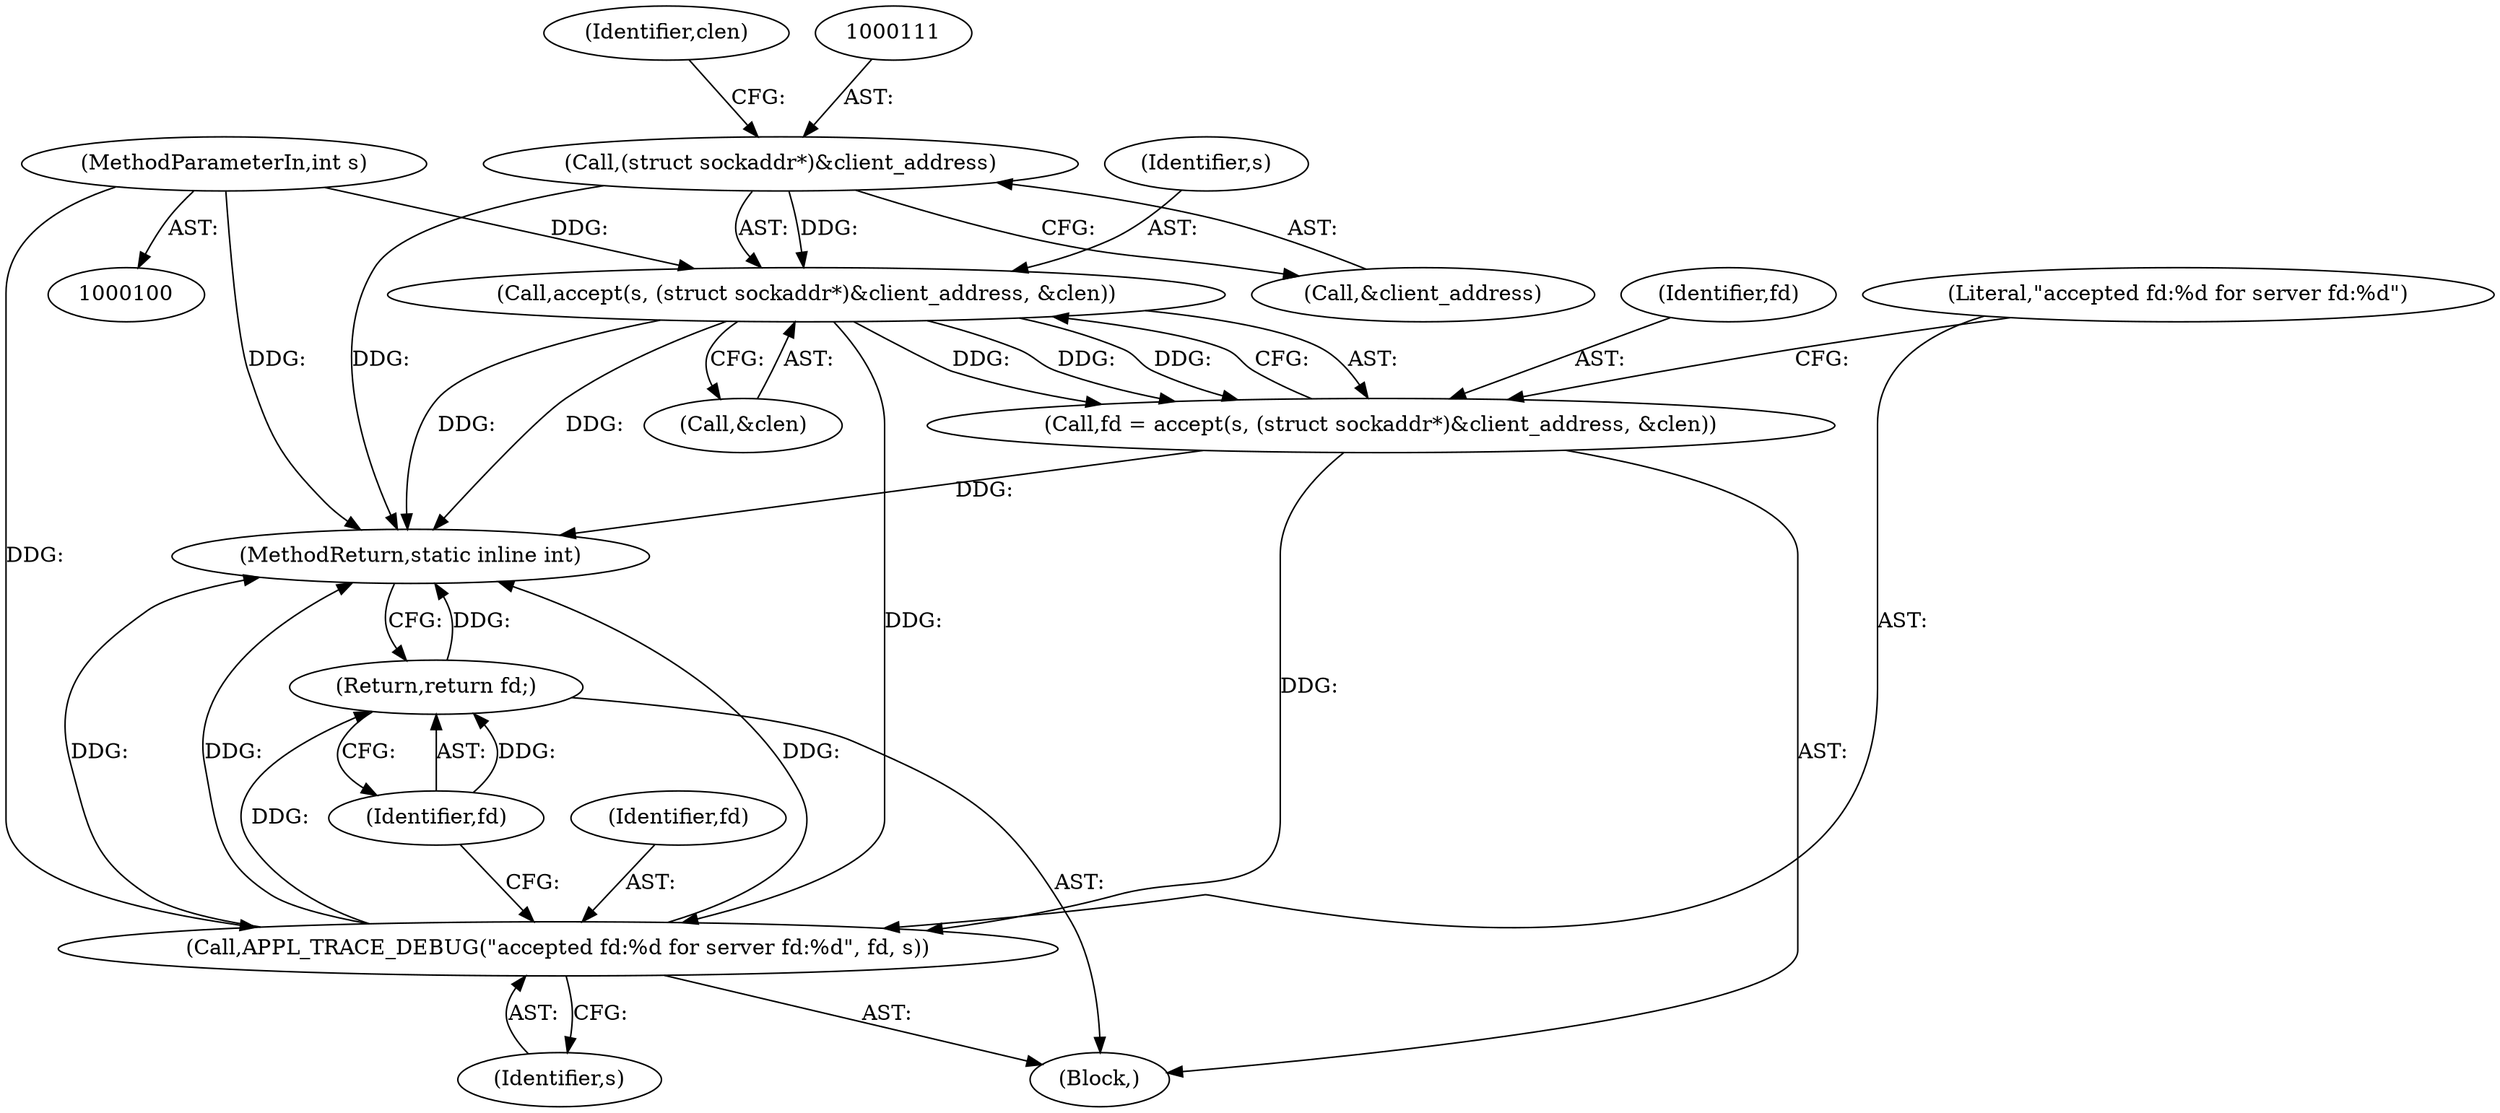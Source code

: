 digraph "1_Android_472271b153c5dc53c28beac55480a8d8434b2d5c_36@del" {
"1000108" [label="(Call,accept(s, (struct sockaddr*)&client_address, &clen))"];
"1000101" [label="(MethodParameterIn,int s)"];
"1000110" [label="(Call,(struct sockaddr*)&client_address)"];
"1000106" [label="(Call,fd = accept(s, (struct sockaddr*)&client_address, &clen))"];
"1000116" [label="(Call,APPL_TRACE_DEBUG(\"accepted fd:%d for server fd:%d\", fd, s))"];
"1000120" [label="(Return,return fd;)"];
"1000115" [label="(Identifier,clen)"];
"1000102" [label="(Block,)"];
"1000120" [label="(Return,return fd;)"];
"1000117" [label="(Literal,\"accepted fd:%d for server fd:%d\")"];
"1000107" [label="(Identifier,fd)"];
"1000118" [label="(Identifier,fd)"];
"1000106" [label="(Call,fd = accept(s, (struct sockaddr*)&client_address, &clen))"];
"1000114" [label="(Call,&clen)"];
"1000108" [label="(Call,accept(s, (struct sockaddr*)&client_address, &clen))"];
"1000119" [label="(Identifier,s)"];
"1000122" [label="(MethodReturn,static inline int)"];
"1000110" [label="(Call,(struct sockaddr*)&client_address)"];
"1000109" [label="(Identifier,s)"];
"1000112" [label="(Call,&client_address)"];
"1000121" [label="(Identifier,fd)"];
"1000116" [label="(Call,APPL_TRACE_DEBUG(\"accepted fd:%d for server fd:%d\", fd, s))"];
"1000101" [label="(MethodParameterIn,int s)"];
"1000108" -> "1000106"  [label="AST: "];
"1000108" -> "1000114"  [label="CFG: "];
"1000109" -> "1000108"  [label="AST: "];
"1000110" -> "1000108"  [label="AST: "];
"1000114" -> "1000108"  [label="AST: "];
"1000106" -> "1000108"  [label="CFG: "];
"1000108" -> "1000122"  [label="DDG: "];
"1000108" -> "1000122"  [label="DDG: "];
"1000108" -> "1000106"  [label="DDG: "];
"1000108" -> "1000106"  [label="DDG: "];
"1000108" -> "1000106"  [label="DDG: "];
"1000101" -> "1000108"  [label="DDG: "];
"1000110" -> "1000108"  [label="DDG: "];
"1000108" -> "1000116"  [label="DDG: "];
"1000101" -> "1000100"  [label="AST: "];
"1000101" -> "1000122"  [label="DDG: "];
"1000101" -> "1000116"  [label="DDG: "];
"1000110" -> "1000112"  [label="CFG: "];
"1000111" -> "1000110"  [label="AST: "];
"1000112" -> "1000110"  [label="AST: "];
"1000115" -> "1000110"  [label="CFG: "];
"1000110" -> "1000122"  [label="DDG: "];
"1000106" -> "1000102"  [label="AST: "];
"1000107" -> "1000106"  [label="AST: "];
"1000117" -> "1000106"  [label="CFG: "];
"1000106" -> "1000122"  [label="DDG: "];
"1000106" -> "1000116"  [label="DDG: "];
"1000116" -> "1000102"  [label="AST: "];
"1000116" -> "1000119"  [label="CFG: "];
"1000117" -> "1000116"  [label="AST: "];
"1000118" -> "1000116"  [label="AST: "];
"1000119" -> "1000116"  [label="AST: "];
"1000121" -> "1000116"  [label="CFG: "];
"1000116" -> "1000122"  [label="DDG: "];
"1000116" -> "1000122"  [label="DDG: "];
"1000116" -> "1000122"  [label="DDG: "];
"1000116" -> "1000120"  [label="DDG: "];
"1000120" -> "1000102"  [label="AST: "];
"1000120" -> "1000121"  [label="CFG: "];
"1000121" -> "1000120"  [label="AST: "];
"1000122" -> "1000120"  [label="CFG: "];
"1000120" -> "1000122"  [label="DDG: "];
"1000121" -> "1000120"  [label="DDG: "];
}
